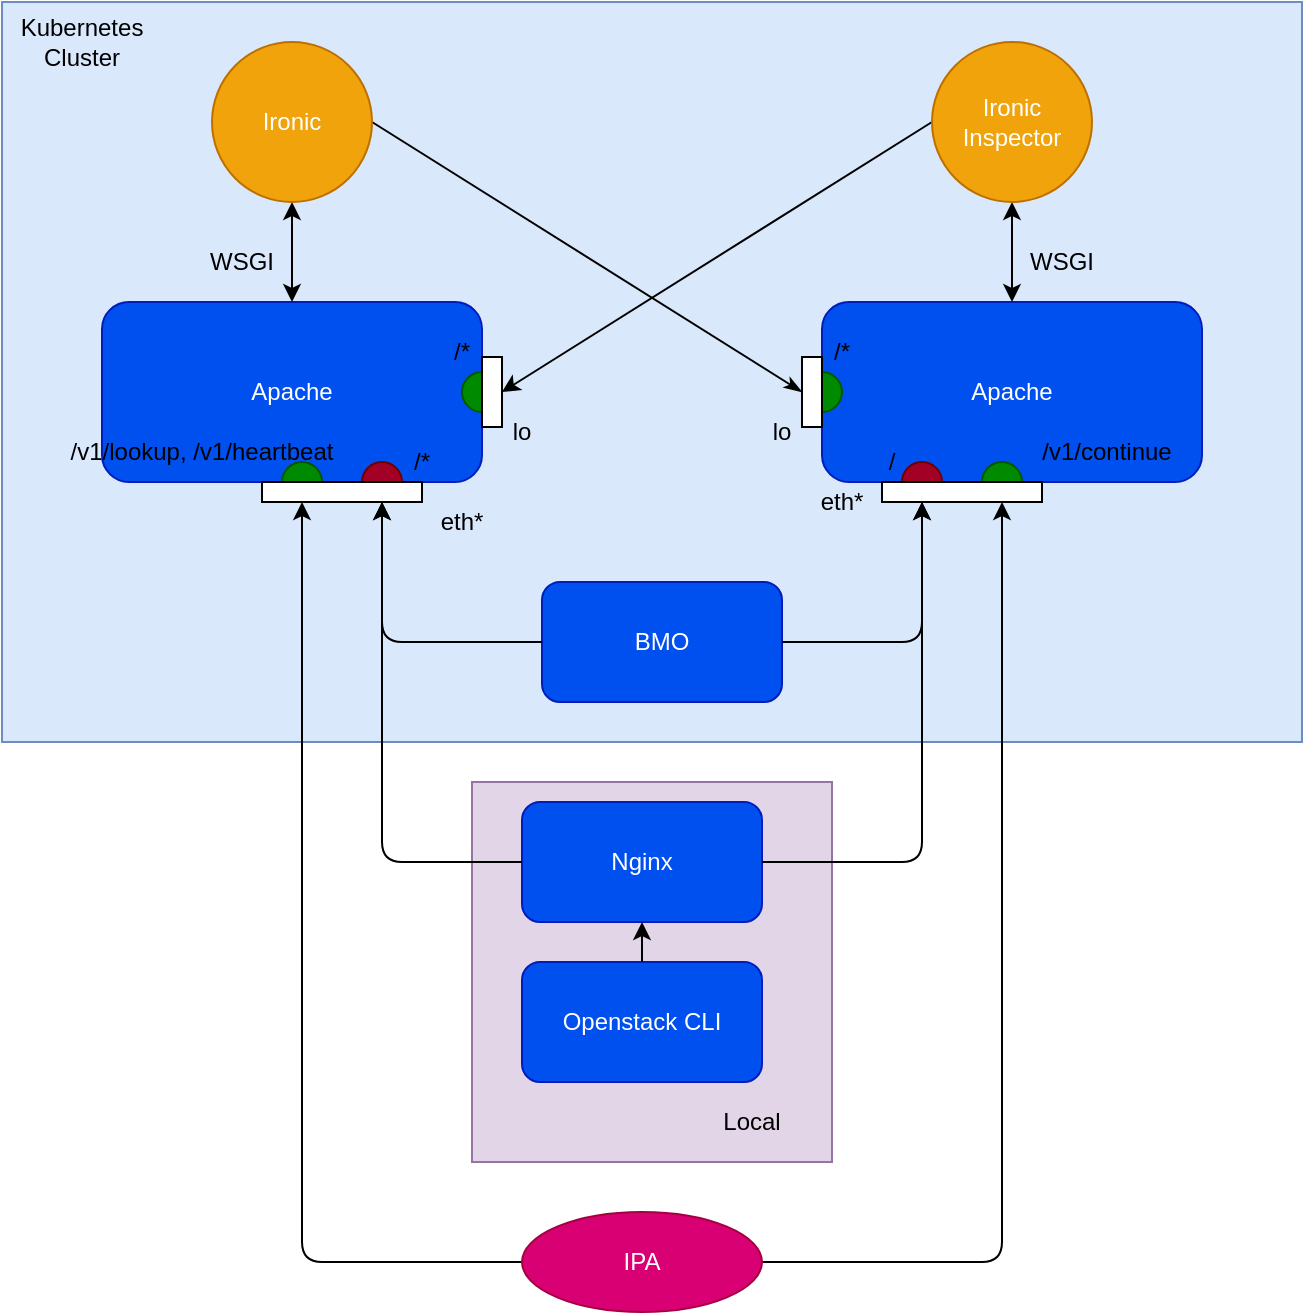 <mxfile version="13.2.4" type="device" pages="2"><diagram id="8zg2VmgGdDdGj62h834E" name="Page-1"><mxGraphModel dx="1422" dy="719" grid="1" gridSize="10" guides="1" tooltips="1" connect="1" arrows="1" fold="1" page="1" pageScale="1" pageWidth="850" pageHeight="1100" math="0" shadow="0"><root><mxCell id="0"/><mxCell id="1" parent="0"/><mxCell id="5N-oFXkN4tRg_8uar2sR-97" value="" style="rounded=0;whiteSpace=wrap;html=1;fillColor=#e1d5e7;strokeColor=#9673a6;" parent="1" vertex="1"><mxGeometry x="345" y="510" width="180" height="190" as="geometry"/></mxCell><mxCell id="5N-oFXkN4tRg_8uar2sR-95" value="" style="rounded=0;whiteSpace=wrap;html=1;fillColor=#dae8fc;strokeColor=#6c8ebf;" parent="1" vertex="1"><mxGeometry x="110" y="120" width="650" height="370" as="geometry"/></mxCell><mxCell id="5N-oFXkN4tRg_8uar2sR-1" value="Apache" style="rounded=1;whiteSpace=wrap;html=1;fillColor=#0050ef;strokeColor=#001DBC;fontColor=#ffffff;" parent="1" vertex="1"><mxGeometry x="160" y="270" width="190" height="90" as="geometry"/></mxCell><mxCell id="5N-oFXkN4tRg_8uar2sR-3" value="Apache" style="rounded=1;whiteSpace=wrap;html=1;fillColor=#0050ef;strokeColor=#001DBC;fontColor=#ffffff;" parent="1" vertex="1"><mxGeometry x="520" y="270" width="190" height="90" as="geometry"/></mxCell><mxCell id="5N-oFXkN4tRg_8uar2sR-5" value="BMO" style="rounded=1;whiteSpace=wrap;html=1;fillColor=#0050ef;strokeColor=#001DBC;fontColor=#ffffff;" parent="1" vertex="1"><mxGeometry x="380" y="410" width="120" height="60" as="geometry"/></mxCell><mxCell id="5N-oFXkN4tRg_8uar2sR-7" value="" style="endArrow=classicThin;html=1;exitX=1;exitY=0.5;exitDx=0;exitDy=0;endFill=1;entryX=0;entryY=0.5;entryDx=0;entryDy=0;" parent="1" source="5N-oFXkN4tRg_8uar2sR-100" target="5N-oFXkN4tRg_8uar2sR-37" edge="1"><mxGeometry width="50" height="50" relative="1" as="geometry"><mxPoint x="315" y="190" as="sourcePoint"/><mxPoint x="450" y="330" as="targetPoint"/></mxGeometry></mxCell><mxCell id="5N-oFXkN4tRg_8uar2sR-8" value="" style="endArrow=none;html=1;entryX=0;entryY=0.5;entryDx=0;entryDy=0;endFill=0;startArrow=classic;startFill=1;exitX=1;exitY=0.5;exitDx=0;exitDy=0;" parent="1" source="5N-oFXkN4tRg_8uar2sR-38" target="5N-oFXkN4tRg_8uar2sR-101" edge="1"><mxGeometry width="50" height="50" relative="1" as="geometry"><mxPoint x="390" y="320" as="sourcePoint"/><mxPoint x="555" y="190" as="targetPoint"/></mxGeometry></mxCell><mxCell id="5N-oFXkN4tRg_8uar2sR-9" value="" style="endArrow=classic;startArrow=classic;html=1;entryX=0.5;entryY=1;entryDx=0;entryDy=0;exitX=0.5;exitY=0;exitDx=0;exitDy=0;" parent="1" source="5N-oFXkN4tRg_8uar2sR-1" target="5N-oFXkN4tRg_8uar2sR-100" edge="1"><mxGeometry width="50" height="50" relative="1" as="geometry"><mxPoint x="190" y="280" as="sourcePoint"/><mxPoint x="255" y="220" as="targetPoint"/></mxGeometry></mxCell><mxCell id="5N-oFXkN4tRg_8uar2sR-10" value="" style="endArrow=classic;startArrow=classic;html=1;entryX=0.5;entryY=1;entryDx=0;entryDy=0;exitX=0.5;exitY=0;exitDx=0;exitDy=0;" parent="1" source="5N-oFXkN4tRg_8uar2sR-3" target="5N-oFXkN4tRg_8uar2sR-101" edge="1"><mxGeometry width="50" height="50" relative="1" as="geometry"><mxPoint x="660" y="440" as="sourcePoint"/><mxPoint x="615" y="220" as="targetPoint"/></mxGeometry></mxCell><mxCell id="5N-oFXkN4tRg_8uar2sR-16" value="/v1/lookup, /v1/heartbeat" style="text;html=1;strokeColor=none;fillColor=none;align=center;verticalAlign=middle;whiteSpace=wrap;rounded=0;" parent="1" vertex="1"><mxGeometry x="140" y="320" width="140" height="50" as="geometry"/></mxCell><mxCell id="5N-oFXkN4tRg_8uar2sR-19" value="/v1/continue" style="text;html=1;strokeColor=none;fillColor=none;align=center;verticalAlign=middle;whiteSpace=wrap;rounded=0;" parent="1" vertex="1"><mxGeometry x="610" y="335" width="105" height="20" as="geometry"/></mxCell><mxCell id="5N-oFXkN4tRg_8uar2sR-20" value="" style="ellipse;whiteSpace=wrap;html=1;aspect=fixed;fillColor=#a20025;strokeColor=#6F0000;fontColor=#ffffff;" parent="1" vertex="1"><mxGeometry x="290" y="350" width="20" height="20" as="geometry"/></mxCell><mxCell id="5N-oFXkN4tRg_8uar2sR-21" value="" style="ellipse;whiteSpace=wrap;html=1;aspect=fixed;fillColor=#008a00;strokeColor=#005700;fontColor=#ffffff;" parent="1" vertex="1"><mxGeometry x="250" y="350" width="20" height="20" as="geometry"/></mxCell><mxCell id="5N-oFXkN4tRg_8uar2sR-22" value="" style="ellipse;whiteSpace=wrap;html=1;aspect=fixed;fillColor=#a20025;strokeColor=#6F0000;fontColor=#ffffff;" parent="1" vertex="1"><mxGeometry x="560" y="350" width="20" height="20" as="geometry"/></mxCell><mxCell id="5N-oFXkN4tRg_8uar2sR-23" value="" style="ellipse;whiteSpace=wrap;html=1;aspect=fixed;fillColor=#008a00;strokeColor=#005700;fontColor=#ffffff;" parent="1" vertex="1"><mxGeometry x="600" y="350" width="20" height="20" as="geometry"/></mxCell><mxCell id="5N-oFXkN4tRg_8uar2sR-24" value="" style="ellipse;whiteSpace=wrap;html=1;aspect=fixed;fillColor=#008a00;strokeColor=#005700;fontColor=#ffffff;" parent="1" vertex="1"><mxGeometry x="340" y="305" width="20" height="20" as="geometry"/></mxCell><mxCell id="5N-oFXkN4tRg_8uar2sR-25" value="" style="ellipse;whiteSpace=wrap;html=1;aspect=fixed;fillColor=#008a00;strokeColor=#005700;fontColor=#ffffff;" parent="1" vertex="1"><mxGeometry x="510" y="305" width="20" height="20" as="geometry"/></mxCell><mxCell id="5N-oFXkN4tRg_8uar2sR-26" value="Nginx" style="rounded=1;whiteSpace=wrap;html=1;fillColor=#0050ef;strokeColor=#001DBC;fontColor=#ffffff;" parent="1" vertex="1"><mxGeometry x="370" y="520" width="120" height="60" as="geometry"/></mxCell><mxCell id="5N-oFXkN4tRg_8uar2sR-29" value="Openstack CLI" style="rounded=1;whiteSpace=wrap;html=1;fillColor=#0050ef;strokeColor=#001DBC;fontColor=#ffffff;" parent="1" vertex="1"><mxGeometry x="370" y="600" width="120" height="60" as="geometry"/></mxCell><mxCell id="5N-oFXkN4tRg_8uar2sR-31" value="" style="endArrow=classic;html=1;exitX=0.5;exitY=0;exitDx=0;exitDy=0;entryX=0.5;entryY=1;entryDx=0;entryDy=0;" parent="1" source="5N-oFXkN4tRg_8uar2sR-29" target="5N-oFXkN4tRg_8uar2sR-26" edge="1"><mxGeometry width="50" height="50" relative="1" as="geometry"><mxPoint x="395" y="330" as="sourcePoint"/><mxPoint x="445" y="280" as="targetPoint"/></mxGeometry></mxCell><mxCell id="5N-oFXkN4tRg_8uar2sR-32" value="" style="rounded=0;whiteSpace=wrap;html=1;" parent="1" vertex="1"><mxGeometry x="240" y="360" width="80" height="10" as="geometry"/></mxCell><mxCell id="5N-oFXkN4tRg_8uar2sR-34" value="eth*" style="text;html=1;strokeColor=none;fillColor=none;align=center;verticalAlign=middle;whiteSpace=wrap;rounded=0;" parent="1" vertex="1"><mxGeometry x="320" y="370" width="40" height="20" as="geometry"/></mxCell><mxCell id="5N-oFXkN4tRg_8uar2sR-36" value="" style="rounded=0;whiteSpace=wrap;html=1;" parent="1" vertex="1"><mxGeometry x="550" y="360" width="80" height="10" as="geometry"/></mxCell><mxCell id="5N-oFXkN4tRg_8uar2sR-37" value="" style="rounded=0;whiteSpace=wrap;html=1;" parent="1" vertex="1"><mxGeometry x="510" y="297.5" width="10" height="35" as="geometry"/></mxCell><mxCell id="5N-oFXkN4tRg_8uar2sR-38" value="" style="rounded=0;whiteSpace=wrap;html=1;" parent="1" vertex="1"><mxGeometry x="350" y="297.5" width="10" height="35" as="geometry"/></mxCell><mxCell id="5N-oFXkN4tRg_8uar2sR-39" value="eth*" style="text;html=1;strokeColor=none;fillColor=none;align=center;verticalAlign=middle;whiteSpace=wrap;rounded=0;" parent="1" vertex="1"><mxGeometry x="510" y="360" width="40" height="20" as="geometry"/></mxCell><mxCell id="5N-oFXkN4tRg_8uar2sR-40" value="lo" style="text;html=1;strokeColor=none;fillColor=none;align=center;verticalAlign=middle;whiteSpace=wrap;rounded=0;" parent="1" vertex="1"><mxGeometry x="350" y="325" width="40" height="20" as="geometry"/></mxCell><mxCell id="5N-oFXkN4tRg_8uar2sR-41" value="lo" style="text;html=1;strokeColor=none;fillColor=none;align=center;verticalAlign=middle;whiteSpace=wrap;rounded=0;" parent="1" vertex="1"><mxGeometry x="480" y="325" width="40" height="20" as="geometry"/></mxCell><mxCell id="5N-oFXkN4tRg_8uar2sR-46" value="WSGI" style="text;html=1;strokeColor=none;fillColor=none;align=center;verticalAlign=middle;whiteSpace=wrap;rounded=0;" parent="1" vertex="1"><mxGeometry x="210" y="240" width="40" height="20" as="geometry"/></mxCell><mxCell id="5N-oFXkN4tRg_8uar2sR-49" value="WSGI" style="text;html=1;strokeColor=none;fillColor=none;align=center;verticalAlign=middle;whiteSpace=wrap;rounded=0;" parent="1" vertex="1"><mxGeometry x="620" y="240" width="40" height="20" as="geometry"/></mxCell><mxCell id="5N-oFXkN4tRg_8uar2sR-88" value="" style="endArrow=classic;html=1;entryX=0.25;entryY=1;entryDx=0;entryDy=0;edgeStyle=orthogonalEdgeStyle;exitX=0;exitY=0.5;exitDx=0;exitDy=0;" parent="1" source="5N-oFXkN4tRg_8uar2sR-99" target="5N-oFXkN4tRg_8uar2sR-32" edge="1"><mxGeometry width="50" height="50" relative="1" as="geometry"><mxPoint x="380" y="800" as="sourcePoint"/><mxPoint x="450" y="380" as="targetPoint"/></mxGeometry></mxCell><mxCell id="5N-oFXkN4tRg_8uar2sR-89" value="" style="endArrow=classic;html=1;exitX=1;exitY=0.5;exitDx=0;exitDy=0;edgeStyle=orthogonalEdgeStyle;entryX=0.75;entryY=1;entryDx=0;entryDy=0;" parent="1" source="5N-oFXkN4tRg_8uar2sR-99" target="5N-oFXkN4tRg_8uar2sR-36" edge="1"><mxGeometry width="50" height="50" relative="1" as="geometry"><mxPoint x="495" y="440" as="sourcePoint"/><mxPoint x="450" y="380" as="targetPoint"/></mxGeometry></mxCell><mxCell id="5N-oFXkN4tRg_8uar2sR-90" style="edgeStyle=orthogonalEdgeStyle;rounded=0;orthogonalLoop=1;jettySize=auto;html=1;exitX=0.5;exitY=1;exitDx=0;exitDy=0;startArrow=classic;startFill=1;endArrow=none;endFill=0;" parent="1" source="5N-oFXkN4tRg_8uar2sR-19" target="5N-oFXkN4tRg_8uar2sR-19" edge="1"><mxGeometry relative="1" as="geometry"/></mxCell><mxCell id="5N-oFXkN4tRg_8uar2sR-91" value="" style="endArrow=classic;html=1;exitX=0;exitY=0.5;exitDx=0;exitDy=0;edgeStyle=orthogonalEdgeStyle;entryX=0.75;entryY=1;entryDx=0;entryDy=0;" parent="1" source="5N-oFXkN4tRg_8uar2sR-5" target="5N-oFXkN4tRg_8uar2sR-32" edge="1"><mxGeometry width="50" height="50" relative="1" as="geometry"><mxPoint x="400" y="430" as="sourcePoint"/><mxPoint x="160" y="660" as="targetPoint"/></mxGeometry></mxCell><mxCell id="5N-oFXkN4tRg_8uar2sR-92" value="" style="endArrow=classic;html=1;exitX=1;exitY=0.5;exitDx=0;exitDy=0;edgeStyle=orthogonalEdgeStyle;entryX=0.25;entryY=1;entryDx=0;entryDy=0;" parent="1" source="5N-oFXkN4tRg_8uar2sR-5" target="5N-oFXkN4tRg_8uar2sR-36" edge="1"><mxGeometry width="50" height="50" relative="1" as="geometry"><mxPoint x="400" y="430" as="sourcePoint"/><mxPoint x="750" y="630" as="targetPoint"/></mxGeometry></mxCell><mxCell id="5N-oFXkN4tRg_8uar2sR-93" value="" style="endArrow=classic;html=1;exitX=0;exitY=0.5;exitDx=0;exitDy=0;edgeStyle=orthogonalEdgeStyle;entryX=0.75;entryY=1;entryDx=0;entryDy=0;" parent="1" source="5N-oFXkN4tRg_8uar2sR-26" target="5N-oFXkN4tRg_8uar2sR-32" edge="1"><mxGeometry width="50" height="50" relative="1" as="geometry"><mxPoint x="400" y="430" as="sourcePoint"/><mxPoint x="100" y="680" as="targetPoint"/></mxGeometry></mxCell><mxCell id="5N-oFXkN4tRg_8uar2sR-94" value="" style="endArrow=classic;html=1;exitX=1;exitY=0.5;exitDx=0;exitDy=0;edgeStyle=orthogonalEdgeStyle;entryX=0.25;entryY=1;entryDx=0;entryDy=0;" parent="1" source="5N-oFXkN4tRg_8uar2sR-26" target="5N-oFXkN4tRg_8uar2sR-36" edge="1"><mxGeometry width="50" height="50" relative="1" as="geometry"><mxPoint x="400" y="430" as="sourcePoint"/><mxPoint x="710" y="620" as="targetPoint"/><Array as="points"><mxPoint x="570" y="550"/></Array></mxGeometry></mxCell><mxCell id="5N-oFXkN4tRg_8uar2sR-96" value="Kubernetes Cluster" style="text;html=1;strokeColor=none;fillColor=none;align=center;verticalAlign=middle;whiteSpace=wrap;rounded=0;" parent="1" vertex="1"><mxGeometry x="130" y="130" width="40" height="20" as="geometry"/></mxCell><mxCell id="5N-oFXkN4tRg_8uar2sR-98" value="Local" style="text;html=1;strokeColor=none;fillColor=none;align=center;verticalAlign=middle;whiteSpace=wrap;rounded=0;" parent="1" vertex="1"><mxGeometry x="465" y="670" width="40" height="20" as="geometry"/></mxCell><mxCell id="5N-oFXkN4tRg_8uar2sR-99" value="IPA" style="ellipse;whiteSpace=wrap;html=1;fillColor=#d80073;strokeColor=#A50040;fontColor=#ffffff;" parent="1" vertex="1"><mxGeometry x="370" y="725" width="120" height="50" as="geometry"/></mxCell><mxCell id="5N-oFXkN4tRg_8uar2sR-100" value="Ironic" style="ellipse;whiteSpace=wrap;html=1;aspect=fixed;fillColor=#f0a30a;strokeColor=#BD7000;fontColor=#ffffff;" parent="1" vertex="1"><mxGeometry x="215" y="140" width="80" height="80" as="geometry"/></mxCell><mxCell id="5N-oFXkN4tRg_8uar2sR-101" value="Ironic Inspector" style="ellipse;whiteSpace=wrap;html=1;aspect=fixed;fillColor=#f0a30a;strokeColor=#BD7000;fontColor=#ffffff;" parent="1" vertex="1"><mxGeometry x="575" y="140" width="80" height="80" as="geometry"/></mxCell><mxCell id="fGdvy2Qnfqr0A3DbpLm1-6" value="/*" style="text;html=1;strokeColor=none;fillColor=none;align=center;verticalAlign=middle;whiteSpace=wrap;rounded=0;" parent="1" vertex="1"><mxGeometry x="320" y="285" width="40" height="20" as="geometry"/></mxCell><mxCell id="fGdvy2Qnfqr0A3DbpLm1-7" value="/*" style="text;html=1;strokeColor=none;fillColor=none;align=center;verticalAlign=middle;whiteSpace=wrap;rounded=0;" parent="1" vertex="1"><mxGeometry x="300" y="340" width="40" height="20" as="geometry"/></mxCell><mxCell id="fGdvy2Qnfqr0A3DbpLm1-8" value="/*" style="text;html=1;strokeColor=none;fillColor=none;align=center;verticalAlign=middle;whiteSpace=wrap;rounded=0;" parent="1" vertex="1"><mxGeometry x="510" y="285" width="40" height="20" as="geometry"/></mxCell><mxCell id="fGdvy2Qnfqr0A3DbpLm1-9" value="/" style="text;html=1;strokeColor=none;fillColor=none;align=center;verticalAlign=middle;whiteSpace=wrap;rounded=0;" parent="1" vertex="1"><mxGeometry x="535" y="340" width="40" height="20" as="geometry"/></mxCell></root></mxGraphModel></diagram><diagram id="cflYnIKkKRVfCMr3dIrO" name="Page-2"><mxGraphModel grid="1" gridSize="10" guides="1" tooltips="1" connect="1" arrows="1" page="1" fold="1" pageScale="1" pageWidth="850" pageHeight="1100" math="0" shadow="0"><root><mxCell id="KZbctBN_3W0HQlmCGbzr-0"/><mxCell id="KZbctBN_3W0HQlmCGbzr-1" parent="KZbctBN_3W0HQlmCGbzr-0"/></root></mxGraphModel></diagram></mxfile>